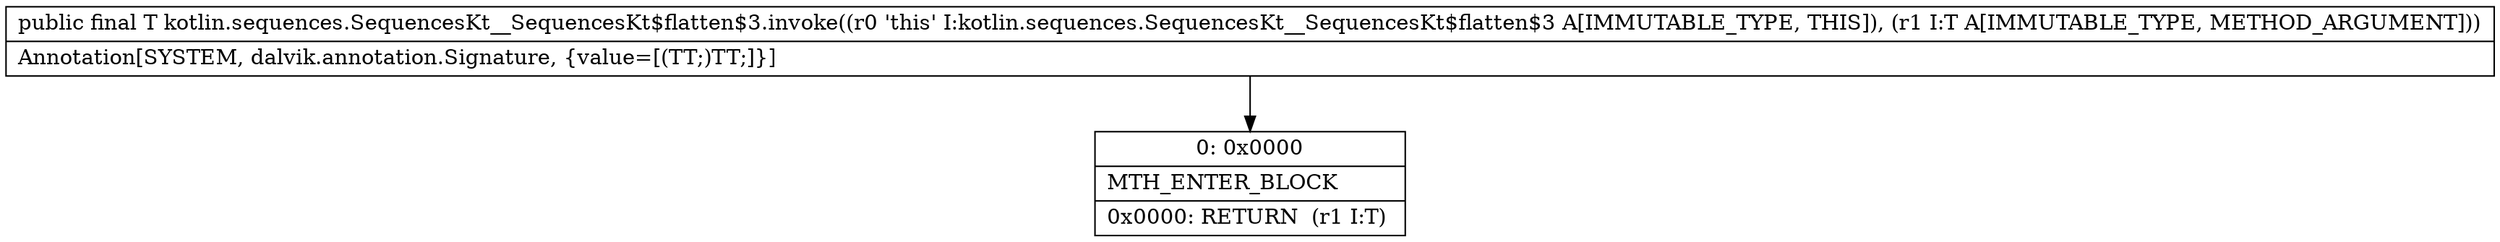 digraph "CFG forkotlin.sequences.SequencesKt__SequencesKt$flatten$3.invoke(Ljava\/lang\/Object;)Ljava\/lang\/Object;" {
Node_0 [shape=record,label="{0\:\ 0x0000|MTH_ENTER_BLOCK\l|0x0000: RETURN  (r1 I:T) \l}"];
MethodNode[shape=record,label="{public final T kotlin.sequences.SequencesKt__SequencesKt$flatten$3.invoke((r0 'this' I:kotlin.sequences.SequencesKt__SequencesKt$flatten$3 A[IMMUTABLE_TYPE, THIS]), (r1 I:T A[IMMUTABLE_TYPE, METHOD_ARGUMENT]))  | Annotation[SYSTEM, dalvik.annotation.Signature, \{value=[(TT;)TT;]\}]\l}"];
MethodNode -> Node_0;
}

